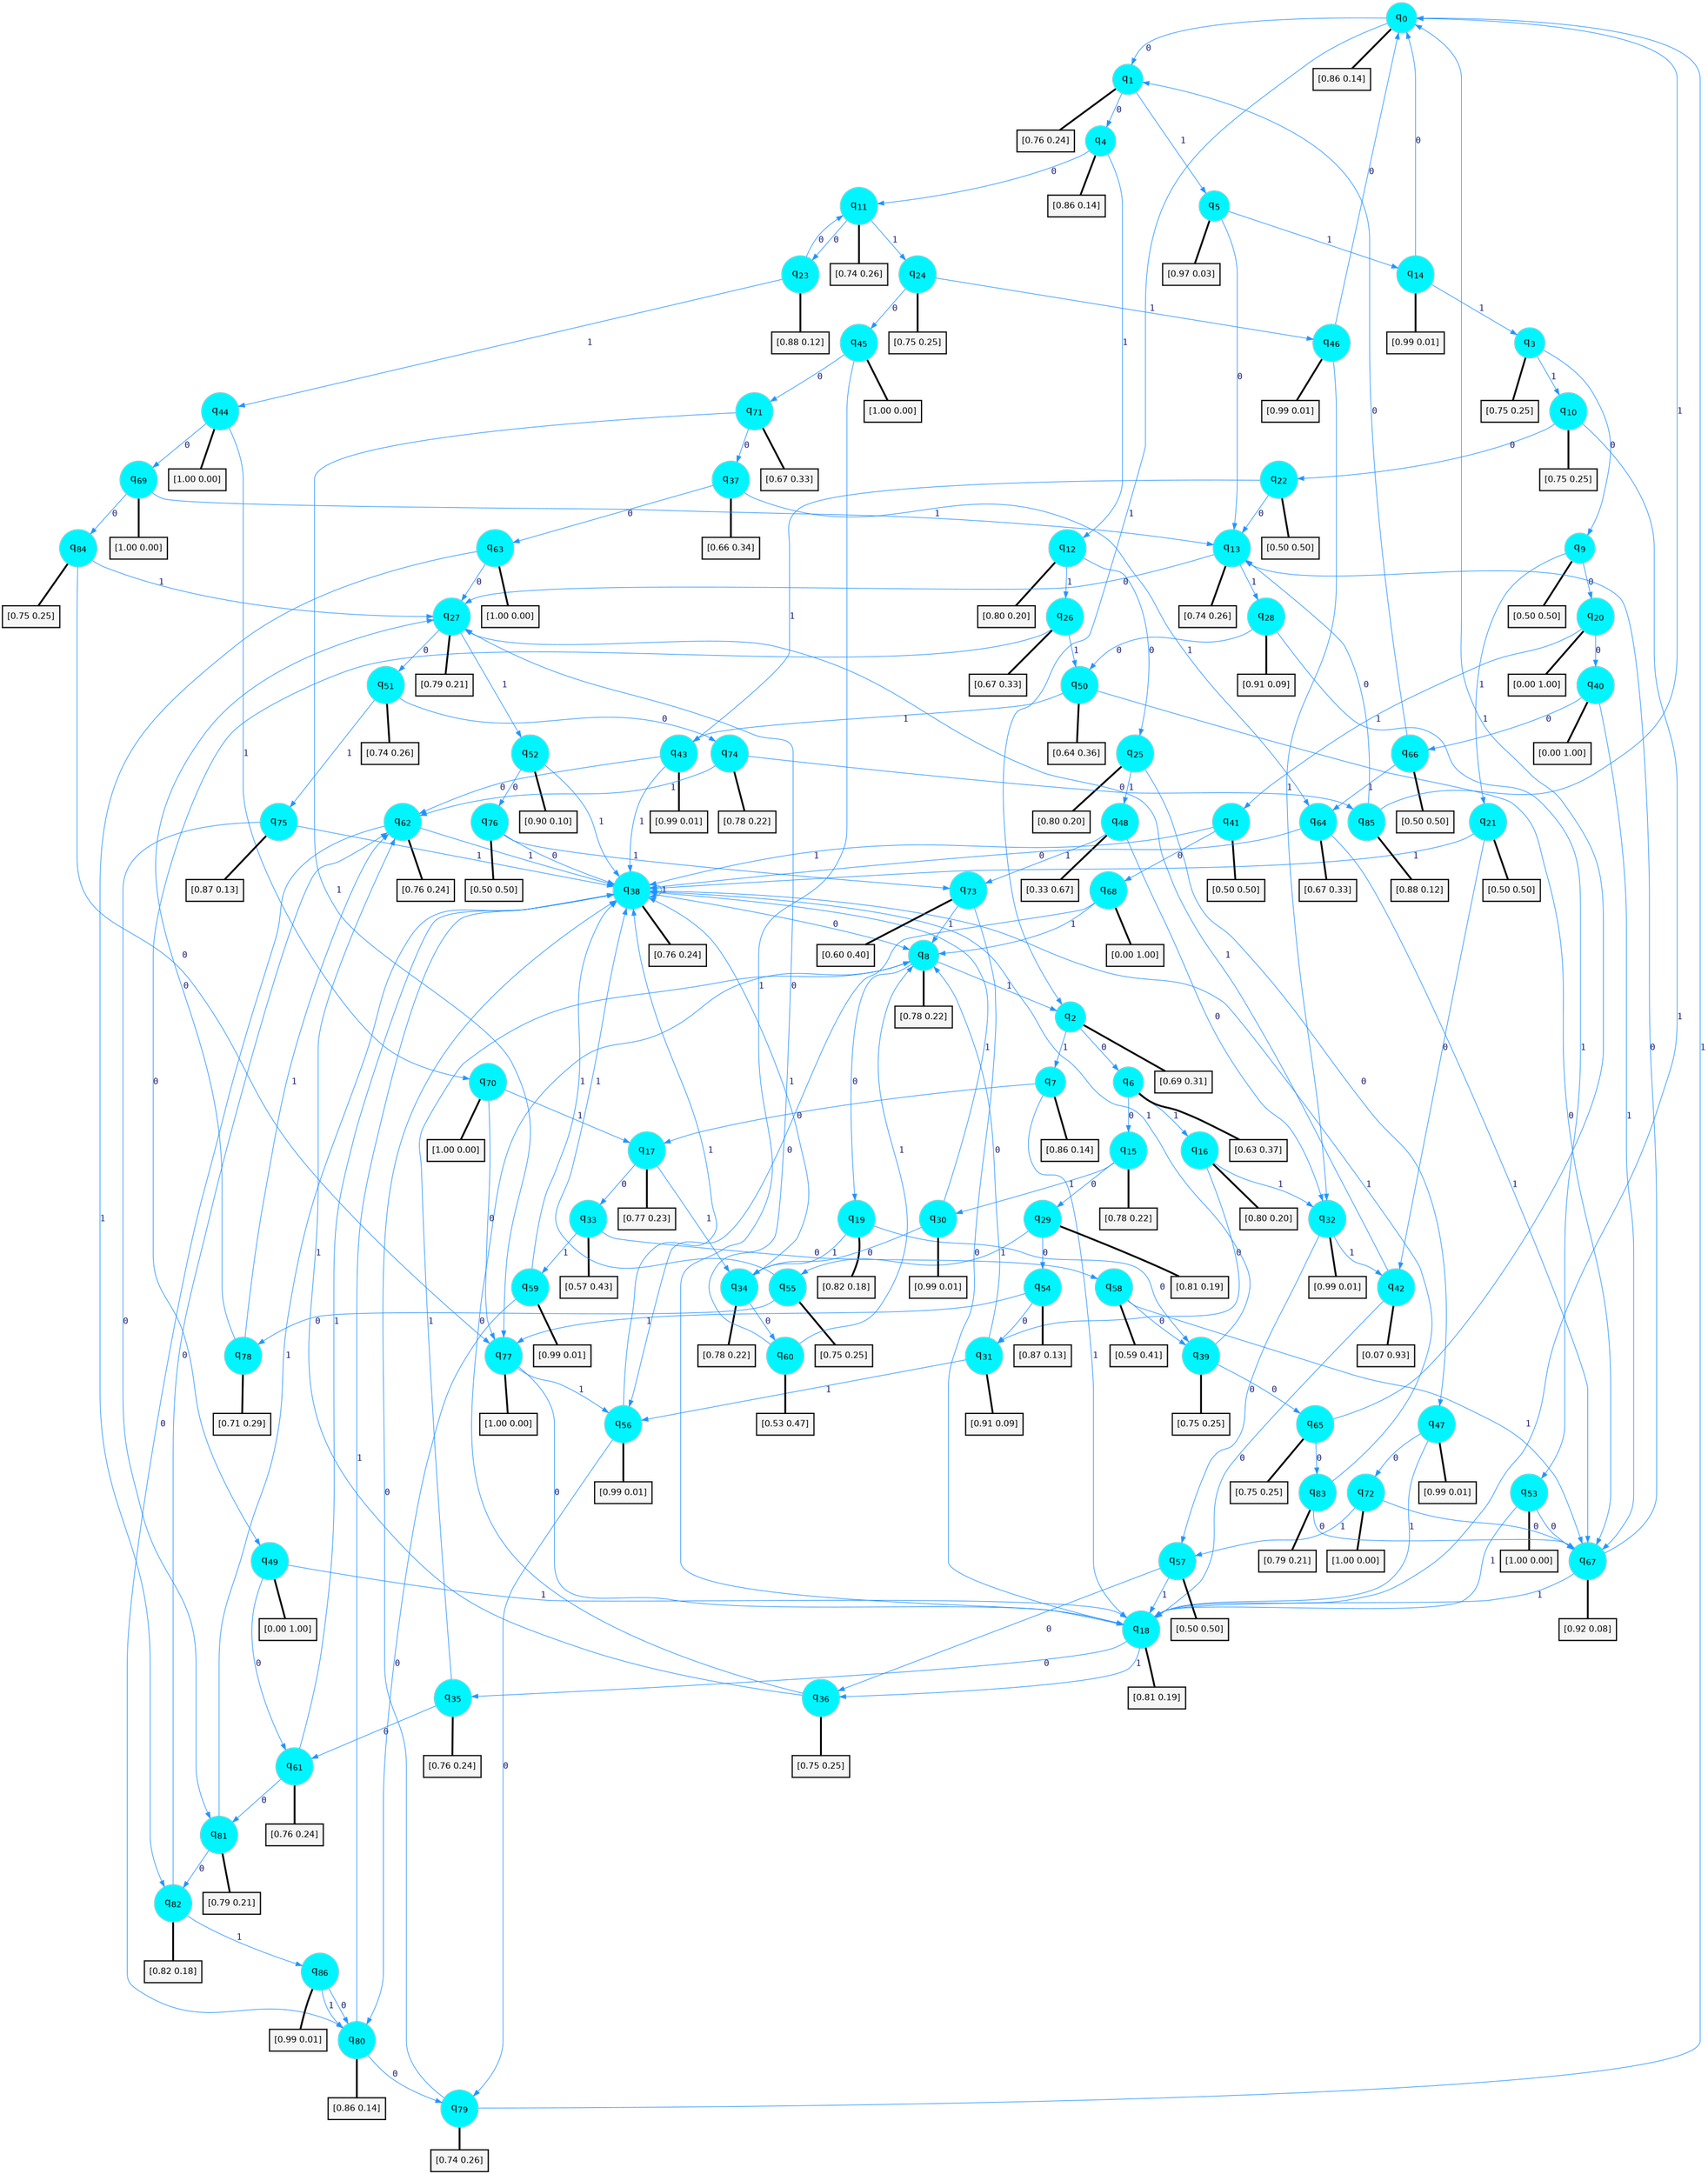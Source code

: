 digraph G {
graph [
bgcolor=transparent, dpi=300, rankdir=TD, size="40,25"];
node [
color=gray, fillcolor=turquoise1, fontcolor=black, fontname=Helvetica, fontsize=16, fontweight=bold, shape=circle, style=filled];
edge [
arrowsize=1, color=dodgerblue1, fontcolor=midnightblue, fontname=courier, fontweight=bold, penwidth=1, style=solid, weight=20];
0[label=<q<SUB>0</SUB>>];
1[label=<q<SUB>1</SUB>>];
2[label=<q<SUB>2</SUB>>];
3[label=<q<SUB>3</SUB>>];
4[label=<q<SUB>4</SUB>>];
5[label=<q<SUB>5</SUB>>];
6[label=<q<SUB>6</SUB>>];
7[label=<q<SUB>7</SUB>>];
8[label=<q<SUB>8</SUB>>];
9[label=<q<SUB>9</SUB>>];
10[label=<q<SUB>10</SUB>>];
11[label=<q<SUB>11</SUB>>];
12[label=<q<SUB>12</SUB>>];
13[label=<q<SUB>13</SUB>>];
14[label=<q<SUB>14</SUB>>];
15[label=<q<SUB>15</SUB>>];
16[label=<q<SUB>16</SUB>>];
17[label=<q<SUB>17</SUB>>];
18[label=<q<SUB>18</SUB>>];
19[label=<q<SUB>19</SUB>>];
20[label=<q<SUB>20</SUB>>];
21[label=<q<SUB>21</SUB>>];
22[label=<q<SUB>22</SUB>>];
23[label=<q<SUB>23</SUB>>];
24[label=<q<SUB>24</SUB>>];
25[label=<q<SUB>25</SUB>>];
26[label=<q<SUB>26</SUB>>];
27[label=<q<SUB>27</SUB>>];
28[label=<q<SUB>28</SUB>>];
29[label=<q<SUB>29</SUB>>];
30[label=<q<SUB>30</SUB>>];
31[label=<q<SUB>31</SUB>>];
32[label=<q<SUB>32</SUB>>];
33[label=<q<SUB>33</SUB>>];
34[label=<q<SUB>34</SUB>>];
35[label=<q<SUB>35</SUB>>];
36[label=<q<SUB>36</SUB>>];
37[label=<q<SUB>37</SUB>>];
38[label=<q<SUB>38</SUB>>];
39[label=<q<SUB>39</SUB>>];
40[label=<q<SUB>40</SUB>>];
41[label=<q<SUB>41</SUB>>];
42[label=<q<SUB>42</SUB>>];
43[label=<q<SUB>43</SUB>>];
44[label=<q<SUB>44</SUB>>];
45[label=<q<SUB>45</SUB>>];
46[label=<q<SUB>46</SUB>>];
47[label=<q<SUB>47</SUB>>];
48[label=<q<SUB>48</SUB>>];
49[label=<q<SUB>49</SUB>>];
50[label=<q<SUB>50</SUB>>];
51[label=<q<SUB>51</SUB>>];
52[label=<q<SUB>52</SUB>>];
53[label=<q<SUB>53</SUB>>];
54[label=<q<SUB>54</SUB>>];
55[label=<q<SUB>55</SUB>>];
56[label=<q<SUB>56</SUB>>];
57[label=<q<SUB>57</SUB>>];
58[label=<q<SUB>58</SUB>>];
59[label=<q<SUB>59</SUB>>];
60[label=<q<SUB>60</SUB>>];
61[label=<q<SUB>61</SUB>>];
62[label=<q<SUB>62</SUB>>];
63[label=<q<SUB>63</SUB>>];
64[label=<q<SUB>64</SUB>>];
65[label=<q<SUB>65</SUB>>];
66[label=<q<SUB>66</SUB>>];
67[label=<q<SUB>67</SUB>>];
68[label=<q<SUB>68</SUB>>];
69[label=<q<SUB>69</SUB>>];
70[label=<q<SUB>70</SUB>>];
71[label=<q<SUB>71</SUB>>];
72[label=<q<SUB>72</SUB>>];
73[label=<q<SUB>73</SUB>>];
74[label=<q<SUB>74</SUB>>];
75[label=<q<SUB>75</SUB>>];
76[label=<q<SUB>76</SUB>>];
77[label=<q<SUB>77</SUB>>];
78[label=<q<SUB>78</SUB>>];
79[label=<q<SUB>79</SUB>>];
80[label=<q<SUB>80</SUB>>];
81[label=<q<SUB>81</SUB>>];
82[label=<q<SUB>82</SUB>>];
83[label=<q<SUB>83</SUB>>];
84[label=<q<SUB>84</SUB>>];
85[label=<q<SUB>85</SUB>>];
86[label=<q<SUB>86</SUB>>];
87[label="[0.86 0.14]", shape=box,fontcolor=black, fontname=Helvetica, fontsize=14, penwidth=2, fillcolor=whitesmoke,color=black];
88[label="[0.76 0.24]", shape=box,fontcolor=black, fontname=Helvetica, fontsize=14, penwidth=2, fillcolor=whitesmoke,color=black];
89[label="[0.69 0.31]", shape=box,fontcolor=black, fontname=Helvetica, fontsize=14, penwidth=2, fillcolor=whitesmoke,color=black];
90[label="[0.75 0.25]", shape=box,fontcolor=black, fontname=Helvetica, fontsize=14, penwidth=2, fillcolor=whitesmoke,color=black];
91[label="[0.86 0.14]", shape=box,fontcolor=black, fontname=Helvetica, fontsize=14, penwidth=2, fillcolor=whitesmoke,color=black];
92[label="[0.97 0.03]", shape=box,fontcolor=black, fontname=Helvetica, fontsize=14, penwidth=2, fillcolor=whitesmoke,color=black];
93[label="[0.63 0.37]", shape=box,fontcolor=black, fontname=Helvetica, fontsize=14, penwidth=2, fillcolor=whitesmoke,color=black];
94[label="[0.86 0.14]", shape=box,fontcolor=black, fontname=Helvetica, fontsize=14, penwidth=2, fillcolor=whitesmoke,color=black];
95[label="[0.78 0.22]", shape=box,fontcolor=black, fontname=Helvetica, fontsize=14, penwidth=2, fillcolor=whitesmoke,color=black];
96[label="[0.50 0.50]", shape=box,fontcolor=black, fontname=Helvetica, fontsize=14, penwidth=2, fillcolor=whitesmoke,color=black];
97[label="[0.75 0.25]", shape=box,fontcolor=black, fontname=Helvetica, fontsize=14, penwidth=2, fillcolor=whitesmoke,color=black];
98[label="[0.74 0.26]", shape=box,fontcolor=black, fontname=Helvetica, fontsize=14, penwidth=2, fillcolor=whitesmoke,color=black];
99[label="[0.80 0.20]", shape=box,fontcolor=black, fontname=Helvetica, fontsize=14, penwidth=2, fillcolor=whitesmoke,color=black];
100[label="[0.74 0.26]", shape=box,fontcolor=black, fontname=Helvetica, fontsize=14, penwidth=2, fillcolor=whitesmoke,color=black];
101[label="[0.99 0.01]", shape=box,fontcolor=black, fontname=Helvetica, fontsize=14, penwidth=2, fillcolor=whitesmoke,color=black];
102[label="[0.78 0.22]", shape=box,fontcolor=black, fontname=Helvetica, fontsize=14, penwidth=2, fillcolor=whitesmoke,color=black];
103[label="[0.80 0.20]", shape=box,fontcolor=black, fontname=Helvetica, fontsize=14, penwidth=2, fillcolor=whitesmoke,color=black];
104[label="[0.77 0.23]", shape=box,fontcolor=black, fontname=Helvetica, fontsize=14, penwidth=2, fillcolor=whitesmoke,color=black];
105[label="[0.81 0.19]", shape=box,fontcolor=black, fontname=Helvetica, fontsize=14, penwidth=2, fillcolor=whitesmoke,color=black];
106[label="[0.82 0.18]", shape=box,fontcolor=black, fontname=Helvetica, fontsize=14, penwidth=2, fillcolor=whitesmoke,color=black];
107[label="[0.00 1.00]", shape=box,fontcolor=black, fontname=Helvetica, fontsize=14, penwidth=2, fillcolor=whitesmoke,color=black];
108[label="[0.50 0.50]", shape=box,fontcolor=black, fontname=Helvetica, fontsize=14, penwidth=2, fillcolor=whitesmoke,color=black];
109[label="[0.50 0.50]", shape=box,fontcolor=black, fontname=Helvetica, fontsize=14, penwidth=2, fillcolor=whitesmoke,color=black];
110[label="[0.88 0.12]", shape=box,fontcolor=black, fontname=Helvetica, fontsize=14, penwidth=2, fillcolor=whitesmoke,color=black];
111[label="[0.75 0.25]", shape=box,fontcolor=black, fontname=Helvetica, fontsize=14, penwidth=2, fillcolor=whitesmoke,color=black];
112[label="[0.80 0.20]", shape=box,fontcolor=black, fontname=Helvetica, fontsize=14, penwidth=2, fillcolor=whitesmoke,color=black];
113[label="[0.67 0.33]", shape=box,fontcolor=black, fontname=Helvetica, fontsize=14, penwidth=2, fillcolor=whitesmoke,color=black];
114[label="[0.79 0.21]", shape=box,fontcolor=black, fontname=Helvetica, fontsize=14, penwidth=2, fillcolor=whitesmoke,color=black];
115[label="[0.91 0.09]", shape=box,fontcolor=black, fontname=Helvetica, fontsize=14, penwidth=2, fillcolor=whitesmoke,color=black];
116[label="[0.81 0.19]", shape=box,fontcolor=black, fontname=Helvetica, fontsize=14, penwidth=2, fillcolor=whitesmoke,color=black];
117[label="[0.99 0.01]", shape=box,fontcolor=black, fontname=Helvetica, fontsize=14, penwidth=2, fillcolor=whitesmoke,color=black];
118[label="[0.91 0.09]", shape=box,fontcolor=black, fontname=Helvetica, fontsize=14, penwidth=2, fillcolor=whitesmoke,color=black];
119[label="[0.99 0.01]", shape=box,fontcolor=black, fontname=Helvetica, fontsize=14, penwidth=2, fillcolor=whitesmoke,color=black];
120[label="[0.57 0.43]", shape=box,fontcolor=black, fontname=Helvetica, fontsize=14, penwidth=2, fillcolor=whitesmoke,color=black];
121[label="[0.78 0.22]", shape=box,fontcolor=black, fontname=Helvetica, fontsize=14, penwidth=2, fillcolor=whitesmoke,color=black];
122[label="[0.76 0.24]", shape=box,fontcolor=black, fontname=Helvetica, fontsize=14, penwidth=2, fillcolor=whitesmoke,color=black];
123[label="[0.75 0.25]", shape=box,fontcolor=black, fontname=Helvetica, fontsize=14, penwidth=2, fillcolor=whitesmoke,color=black];
124[label="[0.66 0.34]", shape=box,fontcolor=black, fontname=Helvetica, fontsize=14, penwidth=2, fillcolor=whitesmoke,color=black];
125[label="[0.76 0.24]", shape=box,fontcolor=black, fontname=Helvetica, fontsize=14, penwidth=2, fillcolor=whitesmoke,color=black];
126[label="[0.75 0.25]", shape=box,fontcolor=black, fontname=Helvetica, fontsize=14, penwidth=2, fillcolor=whitesmoke,color=black];
127[label="[0.00 1.00]", shape=box,fontcolor=black, fontname=Helvetica, fontsize=14, penwidth=2, fillcolor=whitesmoke,color=black];
128[label="[0.50 0.50]", shape=box,fontcolor=black, fontname=Helvetica, fontsize=14, penwidth=2, fillcolor=whitesmoke,color=black];
129[label="[0.07 0.93]", shape=box,fontcolor=black, fontname=Helvetica, fontsize=14, penwidth=2, fillcolor=whitesmoke,color=black];
130[label="[0.99 0.01]", shape=box,fontcolor=black, fontname=Helvetica, fontsize=14, penwidth=2, fillcolor=whitesmoke,color=black];
131[label="[1.00 0.00]", shape=box,fontcolor=black, fontname=Helvetica, fontsize=14, penwidth=2, fillcolor=whitesmoke,color=black];
132[label="[1.00 0.00]", shape=box,fontcolor=black, fontname=Helvetica, fontsize=14, penwidth=2, fillcolor=whitesmoke,color=black];
133[label="[0.99 0.01]", shape=box,fontcolor=black, fontname=Helvetica, fontsize=14, penwidth=2, fillcolor=whitesmoke,color=black];
134[label="[0.99 0.01]", shape=box,fontcolor=black, fontname=Helvetica, fontsize=14, penwidth=2, fillcolor=whitesmoke,color=black];
135[label="[0.33 0.67]", shape=box,fontcolor=black, fontname=Helvetica, fontsize=14, penwidth=2, fillcolor=whitesmoke,color=black];
136[label="[0.00 1.00]", shape=box,fontcolor=black, fontname=Helvetica, fontsize=14, penwidth=2, fillcolor=whitesmoke,color=black];
137[label="[0.64 0.36]", shape=box,fontcolor=black, fontname=Helvetica, fontsize=14, penwidth=2, fillcolor=whitesmoke,color=black];
138[label="[0.74 0.26]", shape=box,fontcolor=black, fontname=Helvetica, fontsize=14, penwidth=2, fillcolor=whitesmoke,color=black];
139[label="[0.90 0.10]", shape=box,fontcolor=black, fontname=Helvetica, fontsize=14, penwidth=2, fillcolor=whitesmoke,color=black];
140[label="[1.00 0.00]", shape=box,fontcolor=black, fontname=Helvetica, fontsize=14, penwidth=2, fillcolor=whitesmoke,color=black];
141[label="[0.87 0.13]", shape=box,fontcolor=black, fontname=Helvetica, fontsize=14, penwidth=2, fillcolor=whitesmoke,color=black];
142[label="[0.75 0.25]", shape=box,fontcolor=black, fontname=Helvetica, fontsize=14, penwidth=2, fillcolor=whitesmoke,color=black];
143[label="[0.99 0.01]", shape=box,fontcolor=black, fontname=Helvetica, fontsize=14, penwidth=2, fillcolor=whitesmoke,color=black];
144[label="[0.50 0.50]", shape=box,fontcolor=black, fontname=Helvetica, fontsize=14, penwidth=2, fillcolor=whitesmoke,color=black];
145[label="[0.59 0.41]", shape=box,fontcolor=black, fontname=Helvetica, fontsize=14, penwidth=2, fillcolor=whitesmoke,color=black];
146[label="[0.99 0.01]", shape=box,fontcolor=black, fontname=Helvetica, fontsize=14, penwidth=2, fillcolor=whitesmoke,color=black];
147[label="[0.53 0.47]", shape=box,fontcolor=black, fontname=Helvetica, fontsize=14, penwidth=2, fillcolor=whitesmoke,color=black];
148[label="[0.76 0.24]", shape=box,fontcolor=black, fontname=Helvetica, fontsize=14, penwidth=2, fillcolor=whitesmoke,color=black];
149[label="[0.76 0.24]", shape=box,fontcolor=black, fontname=Helvetica, fontsize=14, penwidth=2, fillcolor=whitesmoke,color=black];
150[label="[1.00 0.00]", shape=box,fontcolor=black, fontname=Helvetica, fontsize=14, penwidth=2, fillcolor=whitesmoke,color=black];
151[label="[0.67 0.33]", shape=box,fontcolor=black, fontname=Helvetica, fontsize=14, penwidth=2, fillcolor=whitesmoke,color=black];
152[label="[0.75 0.25]", shape=box,fontcolor=black, fontname=Helvetica, fontsize=14, penwidth=2, fillcolor=whitesmoke,color=black];
153[label="[0.50 0.50]", shape=box,fontcolor=black, fontname=Helvetica, fontsize=14, penwidth=2, fillcolor=whitesmoke,color=black];
154[label="[0.92 0.08]", shape=box,fontcolor=black, fontname=Helvetica, fontsize=14, penwidth=2, fillcolor=whitesmoke,color=black];
155[label="[0.00 1.00]", shape=box,fontcolor=black, fontname=Helvetica, fontsize=14, penwidth=2, fillcolor=whitesmoke,color=black];
156[label="[1.00 0.00]", shape=box,fontcolor=black, fontname=Helvetica, fontsize=14, penwidth=2, fillcolor=whitesmoke,color=black];
157[label="[1.00 0.00]", shape=box,fontcolor=black, fontname=Helvetica, fontsize=14, penwidth=2, fillcolor=whitesmoke,color=black];
158[label="[0.67 0.33]", shape=box,fontcolor=black, fontname=Helvetica, fontsize=14, penwidth=2, fillcolor=whitesmoke,color=black];
159[label="[1.00 0.00]", shape=box,fontcolor=black, fontname=Helvetica, fontsize=14, penwidth=2, fillcolor=whitesmoke,color=black];
160[label="[0.60 0.40]", shape=box,fontcolor=black, fontname=Helvetica, fontsize=14, penwidth=2, fillcolor=whitesmoke,color=black];
161[label="[0.78 0.22]", shape=box,fontcolor=black, fontname=Helvetica, fontsize=14, penwidth=2, fillcolor=whitesmoke,color=black];
162[label="[0.87 0.13]", shape=box,fontcolor=black, fontname=Helvetica, fontsize=14, penwidth=2, fillcolor=whitesmoke,color=black];
163[label="[0.50 0.50]", shape=box,fontcolor=black, fontname=Helvetica, fontsize=14, penwidth=2, fillcolor=whitesmoke,color=black];
164[label="[1.00 0.00]", shape=box,fontcolor=black, fontname=Helvetica, fontsize=14, penwidth=2, fillcolor=whitesmoke,color=black];
165[label="[0.71 0.29]", shape=box,fontcolor=black, fontname=Helvetica, fontsize=14, penwidth=2, fillcolor=whitesmoke,color=black];
166[label="[0.74 0.26]", shape=box,fontcolor=black, fontname=Helvetica, fontsize=14, penwidth=2, fillcolor=whitesmoke,color=black];
167[label="[0.86 0.14]", shape=box,fontcolor=black, fontname=Helvetica, fontsize=14, penwidth=2, fillcolor=whitesmoke,color=black];
168[label="[0.79 0.21]", shape=box,fontcolor=black, fontname=Helvetica, fontsize=14, penwidth=2, fillcolor=whitesmoke,color=black];
169[label="[0.82 0.18]", shape=box,fontcolor=black, fontname=Helvetica, fontsize=14, penwidth=2, fillcolor=whitesmoke,color=black];
170[label="[0.79 0.21]", shape=box,fontcolor=black, fontname=Helvetica, fontsize=14, penwidth=2, fillcolor=whitesmoke,color=black];
171[label="[0.75 0.25]", shape=box,fontcolor=black, fontname=Helvetica, fontsize=14, penwidth=2, fillcolor=whitesmoke,color=black];
172[label="[0.88 0.12]", shape=box,fontcolor=black, fontname=Helvetica, fontsize=14, penwidth=2, fillcolor=whitesmoke,color=black];
173[label="[0.99 0.01]", shape=box,fontcolor=black, fontname=Helvetica, fontsize=14, penwidth=2, fillcolor=whitesmoke,color=black];
0->1 [label=0];
0->2 [label=1];
0->87 [arrowhead=none, penwidth=3,color=black];
1->4 [label=0];
1->5 [label=1];
1->88 [arrowhead=none, penwidth=3,color=black];
2->6 [label=0];
2->7 [label=1];
2->89 [arrowhead=none, penwidth=3,color=black];
3->9 [label=0];
3->10 [label=1];
3->90 [arrowhead=none, penwidth=3,color=black];
4->11 [label=0];
4->12 [label=1];
4->91 [arrowhead=none, penwidth=3,color=black];
5->13 [label=0];
5->14 [label=1];
5->92 [arrowhead=none, penwidth=3,color=black];
6->15 [label=0];
6->16 [label=1];
6->93 [arrowhead=none, penwidth=3,color=black];
7->17 [label=0];
7->18 [label=1];
7->94 [arrowhead=none, penwidth=3,color=black];
8->19 [label=0];
8->2 [label=1];
8->95 [arrowhead=none, penwidth=3,color=black];
9->20 [label=0];
9->21 [label=1];
9->96 [arrowhead=none, penwidth=3,color=black];
10->22 [label=0];
10->18 [label=1];
10->97 [arrowhead=none, penwidth=3,color=black];
11->23 [label=0];
11->24 [label=1];
11->98 [arrowhead=none, penwidth=3,color=black];
12->25 [label=0];
12->26 [label=1];
12->99 [arrowhead=none, penwidth=3,color=black];
13->27 [label=0];
13->28 [label=1];
13->100 [arrowhead=none, penwidth=3,color=black];
14->0 [label=0];
14->3 [label=1];
14->101 [arrowhead=none, penwidth=3,color=black];
15->29 [label=0];
15->30 [label=1];
15->102 [arrowhead=none, penwidth=3,color=black];
16->31 [label=0];
16->32 [label=1];
16->103 [arrowhead=none, penwidth=3,color=black];
17->33 [label=0];
17->34 [label=1];
17->104 [arrowhead=none, penwidth=3,color=black];
18->35 [label=0];
18->36 [label=1];
18->105 [arrowhead=none, penwidth=3,color=black];
19->39 [label=0];
19->34 [label=1];
19->106 [arrowhead=none, penwidth=3,color=black];
20->40 [label=0];
20->41 [label=1];
20->107 [arrowhead=none, penwidth=3,color=black];
21->42 [label=0];
21->38 [label=1];
21->108 [arrowhead=none, penwidth=3,color=black];
22->13 [label=0];
22->43 [label=1];
22->109 [arrowhead=none, penwidth=3,color=black];
23->11 [label=0];
23->44 [label=1];
23->110 [arrowhead=none, penwidth=3,color=black];
24->45 [label=0];
24->46 [label=1];
24->111 [arrowhead=none, penwidth=3,color=black];
25->47 [label=0];
25->48 [label=1];
25->112 [arrowhead=none, penwidth=3,color=black];
26->49 [label=0];
26->50 [label=1];
26->113 [arrowhead=none, penwidth=3,color=black];
27->51 [label=0];
27->52 [label=1];
27->114 [arrowhead=none, penwidth=3,color=black];
28->50 [label=0];
28->53 [label=1];
28->115 [arrowhead=none, penwidth=3,color=black];
29->54 [label=0];
29->55 [label=1];
29->116 [arrowhead=none, penwidth=3,color=black];
30->34 [label=0];
30->38 [label=1];
30->117 [arrowhead=none, penwidth=3,color=black];
31->8 [label=0];
31->56 [label=1];
31->118 [arrowhead=none, penwidth=3,color=black];
32->57 [label=0];
32->42 [label=1];
32->119 [arrowhead=none, penwidth=3,color=black];
33->58 [label=0];
33->59 [label=1];
33->120 [arrowhead=none, penwidth=3,color=black];
34->60 [label=0];
34->38 [label=1];
34->121 [arrowhead=none, penwidth=3,color=black];
35->61 [label=0];
35->8 [label=1];
35->122 [arrowhead=none, penwidth=3,color=black];
36->8 [label=0];
36->62 [label=1];
36->123 [arrowhead=none, penwidth=3,color=black];
37->63 [label=0];
37->64 [label=1];
37->124 [arrowhead=none, penwidth=3,color=black];
38->8 [label=0];
38->38 [label=1];
38->125 [arrowhead=none, penwidth=3,color=black];
39->65 [label=0];
39->38 [label=1];
39->126 [arrowhead=none, penwidth=3,color=black];
40->66 [label=0];
40->67 [label=1];
40->127 [arrowhead=none, penwidth=3,color=black];
41->68 [label=0];
41->38 [label=1];
41->128 [arrowhead=none, penwidth=3,color=black];
42->18 [label=0];
42->27 [label=1];
42->129 [arrowhead=none, penwidth=3,color=black];
43->62 [label=0];
43->38 [label=1];
43->130 [arrowhead=none, penwidth=3,color=black];
44->69 [label=0];
44->70 [label=1];
44->131 [arrowhead=none, penwidth=3,color=black];
45->71 [label=0];
45->18 [label=1];
45->132 [arrowhead=none, penwidth=3,color=black];
46->0 [label=0];
46->32 [label=1];
46->133 [arrowhead=none, penwidth=3,color=black];
47->72 [label=0];
47->18 [label=1];
47->134 [arrowhead=none, penwidth=3,color=black];
48->32 [label=0];
48->73 [label=1];
48->135 [arrowhead=none, penwidth=3,color=black];
49->61 [label=0];
49->18 [label=1];
49->136 [arrowhead=none, penwidth=3,color=black];
50->67 [label=0];
50->43 [label=1];
50->137 [arrowhead=none, penwidth=3,color=black];
51->74 [label=0];
51->75 [label=1];
51->138 [arrowhead=none, penwidth=3,color=black];
52->76 [label=0];
52->38 [label=1];
52->139 [arrowhead=none, penwidth=3,color=black];
53->67 [label=0];
53->18 [label=1];
53->140 [arrowhead=none, penwidth=3,color=black];
54->31 [label=0];
54->77 [label=1];
54->141 [arrowhead=none, penwidth=3,color=black];
55->78 [label=0];
55->38 [label=1];
55->142 [arrowhead=none, penwidth=3,color=black];
56->79 [label=0];
56->38 [label=1];
56->143 [arrowhead=none, penwidth=3,color=black];
57->36 [label=0];
57->18 [label=1];
57->144 [arrowhead=none, penwidth=3,color=black];
58->39 [label=0];
58->67 [label=1];
58->145 [arrowhead=none, penwidth=3,color=black];
59->80 [label=0];
59->38 [label=1];
59->146 [arrowhead=none, penwidth=3,color=black];
60->27 [label=0];
60->8 [label=1];
60->147 [arrowhead=none, penwidth=3,color=black];
61->81 [label=0];
61->38 [label=1];
61->148 [arrowhead=none, penwidth=3,color=black];
62->80 [label=0];
62->38 [label=1];
62->149 [arrowhead=none, penwidth=3,color=black];
63->27 [label=0];
63->82 [label=1];
63->150 [arrowhead=none, penwidth=3,color=black];
64->38 [label=0];
64->67 [label=1];
64->151 [arrowhead=none, penwidth=3,color=black];
65->83 [label=0];
65->0 [label=1];
65->152 [arrowhead=none, penwidth=3,color=black];
66->1 [label=0];
66->64 [label=1];
66->153 [arrowhead=none, penwidth=3,color=black];
67->13 [label=0];
67->18 [label=1];
67->154 [arrowhead=none, penwidth=3,color=black];
68->56 [label=0];
68->8 [label=1];
68->155 [arrowhead=none, penwidth=3,color=black];
69->84 [label=0];
69->13 [label=1];
69->156 [arrowhead=none, penwidth=3,color=black];
70->77 [label=0];
70->17 [label=1];
70->157 [arrowhead=none, penwidth=3,color=black];
71->37 [label=0];
71->77 [label=1];
71->158 [arrowhead=none, penwidth=3,color=black];
72->67 [label=0];
72->57 [label=1];
72->159 [arrowhead=none, penwidth=3,color=black];
73->18 [label=0];
73->8 [label=1];
73->160 [arrowhead=none, penwidth=3,color=black];
74->85 [label=0];
74->62 [label=1];
74->161 [arrowhead=none, penwidth=3,color=black];
75->81 [label=0];
75->38 [label=1];
75->162 [arrowhead=none, penwidth=3,color=black];
76->38 [label=0];
76->73 [label=1];
76->163 [arrowhead=none, penwidth=3,color=black];
77->18 [label=0];
77->56 [label=1];
77->164 [arrowhead=none, penwidth=3,color=black];
78->27 [label=0];
78->62 [label=1];
78->165 [arrowhead=none, penwidth=3,color=black];
79->38 [label=0];
79->0 [label=1];
79->166 [arrowhead=none, penwidth=3,color=black];
80->79 [label=0];
80->38 [label=1];
80->167 [arrowhead=none, penwidth=3,color=black];
81->82 [label=0];
81->38 [label=1];
81->168 [arrowhead=none, penwidth=3,color=black];
82->62 [label=0];
82->86 [label=1];
82->169 [arrowhead=none, penwidth=3,color=black];
83->67 [label=0];
83->38 [label=1];
83->170 [arrowhead=none, penwidth=3,color=black];
84->77 [label=0];
84->27 [label=1];
84->171 [arrowhead=none, penwidth=3,color=black];
85->13 [label=0];
85->0 [label=1];
85->172 [arrowhead=none, penwidth=3,color=black];
86->80 [label=0];
86->80 [label=1];
86->173 [arrowhead=none, penwidth=3,color=black];
}
